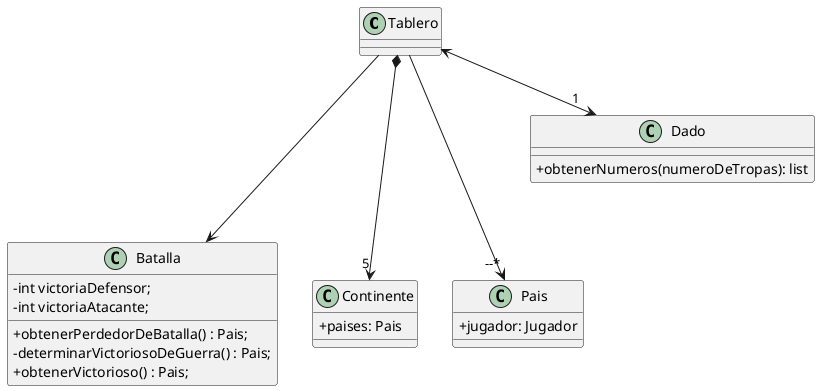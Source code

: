 @startuml
skinparam classAttributeIconSize 0


class Tablero{

}

class Batalla{
    - int victoriaDefensor;
    - int victoriaAtacante;
    + obtenerPerdedorDeBatalla() : Pais;
    - determinarVictoriosoDeGuerra() : Pais;
    + obtenerVictorioso() : Pais;
}

class Continente{
    +paises: Pais
}

class Pais{
    +jugador: Jugador
}

class Dado{
    +obtenerNumeros(numeroDeTropas): list
}


Tablero *---> "5" Continente
Tablero ---> Batalla
Tablero <--> "1" Dado
Tablero ---> "--*" Pais



@enduml
